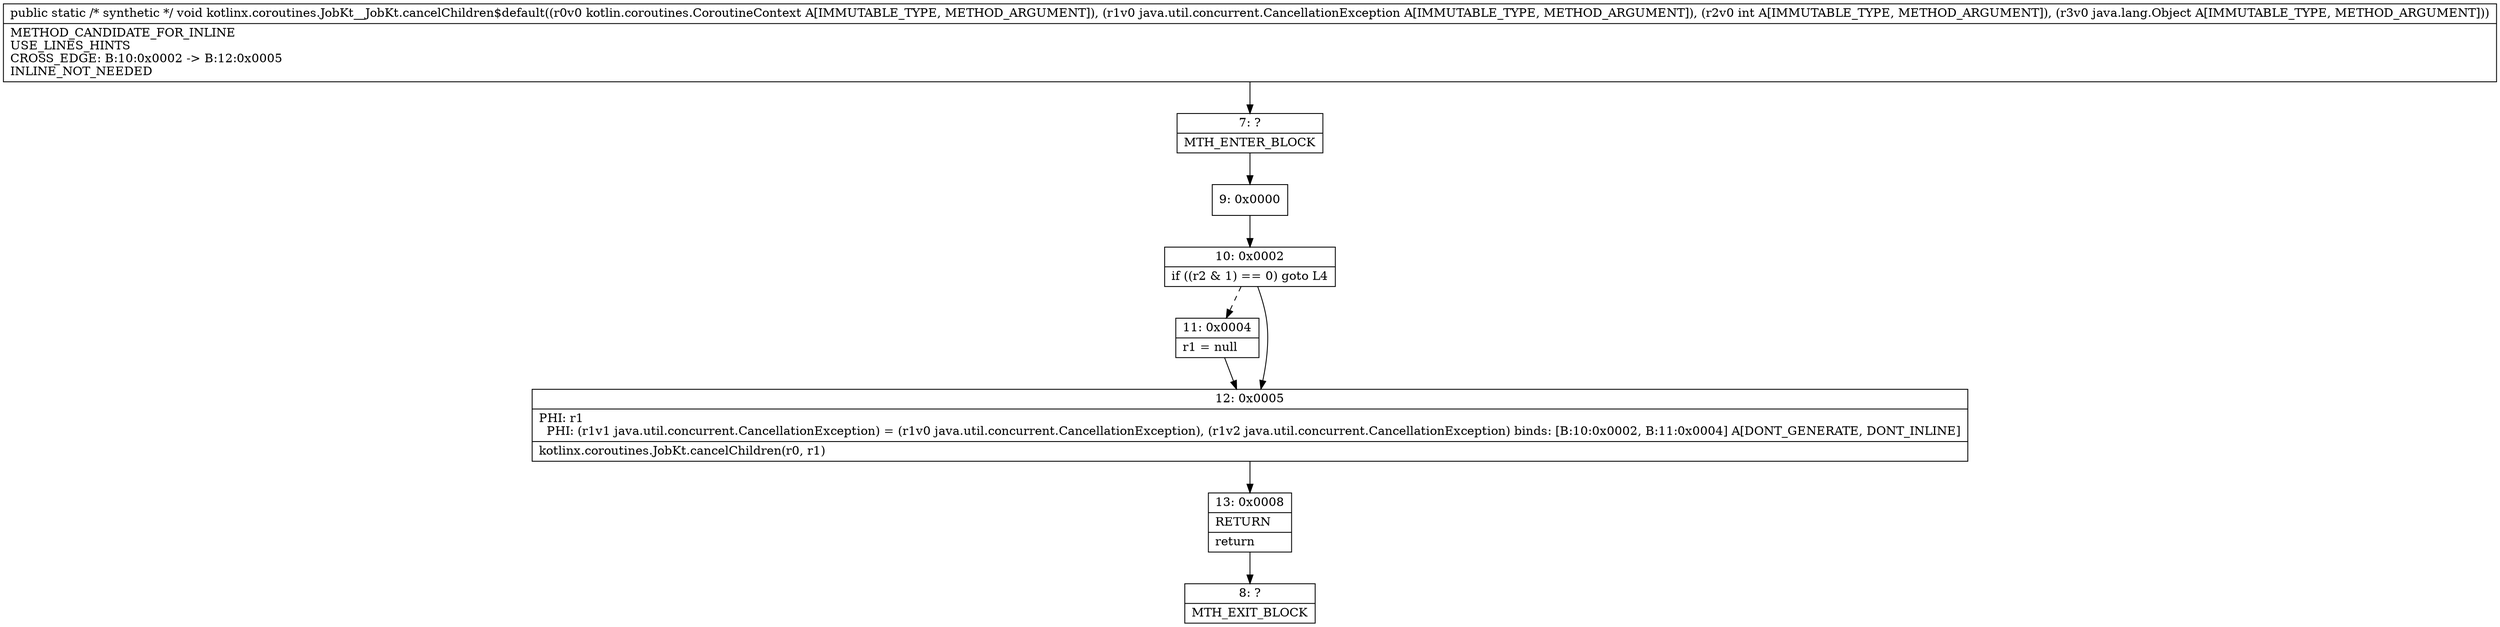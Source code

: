 digraph "CFG forkotlinx.coroutines.JobKt__JobKt.cancelChildren$default(Lkotlin\/coroutines\/CoroutineContext;Ljava\/util\/concurrent\/CancellationException;ILjava\/lang\/Object;)V" {
Node_7 [shape=record,label="{7\:\ ?|MTH_ENTER_BLOCK\l}"];
Node_9 [shape=record,label="{9\:\ 0x0000}"];
Node_10 [shape=record,label="{10\:\ 0x0002|if ((r2 & 1) == 0) goto L4\l}"];
Node_11 [shape=record,label="{11\:\ 0x0004|r1 = null\l}"];
Node_12 [shape=record,label="{12\:\ 0x0005|PHI: r1 \l  PHI: (r1v1 java.util.concurrent.CancellationException) = (r1v0 java.util.concurrent.CancellationException), (r1v2 java.util.concurrent.CancellationException) binds: [B:10:0x0002, B:11:0x0004] A[DONT_GENERATE, DONT_INLINE]\l|kotlinx.coroutines.JobKt.cancelChildren(r0, r1)\l}"];
Node_13 [shape=record,label="{13\:\ 0x0008|RETURN\l|return\l}"];
Node_8 [shape=record,label="{8\:\ ?|MTH_EXIT_BLOCK\l}"];
MethodNode[shape=record,label="{public static \/* synthetic *\/ void kotlinx.coroutines.JobKt__JobKt.cancelChildren$default((r0v0 kotlin.coroutines.CoroutineContext A[IMMUTABLE_TYPE, METHOD_ARGUMENT]), (r1v0 java.util.concurrent.CancellationException A[IMMUTABLE_TYPE, METHOD_ARGUMENT]), (r2v0 int A[IMMUTABLE_TYPE, METHOD_ARGUMENT]), (r3v0 java.lang.Object A[IMMUTABLE_TYPE, METHOD_ARGUMENT]))  | METHOD_CANDIDATE_FOR_INLINE\lUSE_LINES_HINTS\lCROSS_EDGE: B:10:0x0002 \-\> B:12:0x0005\lINLINE_NOT_NEEDED\l}"];
MethodNode -> Node_7;Node_7 -> Node_9;
Node_9 -> Node_10;
Node_10 -> Node_11[style=dashed];
Node_10 -> Node_12;
Node_11 -> Node_12;
Node_12 -> Node_13;
Node_13 -> Node_8;
}

